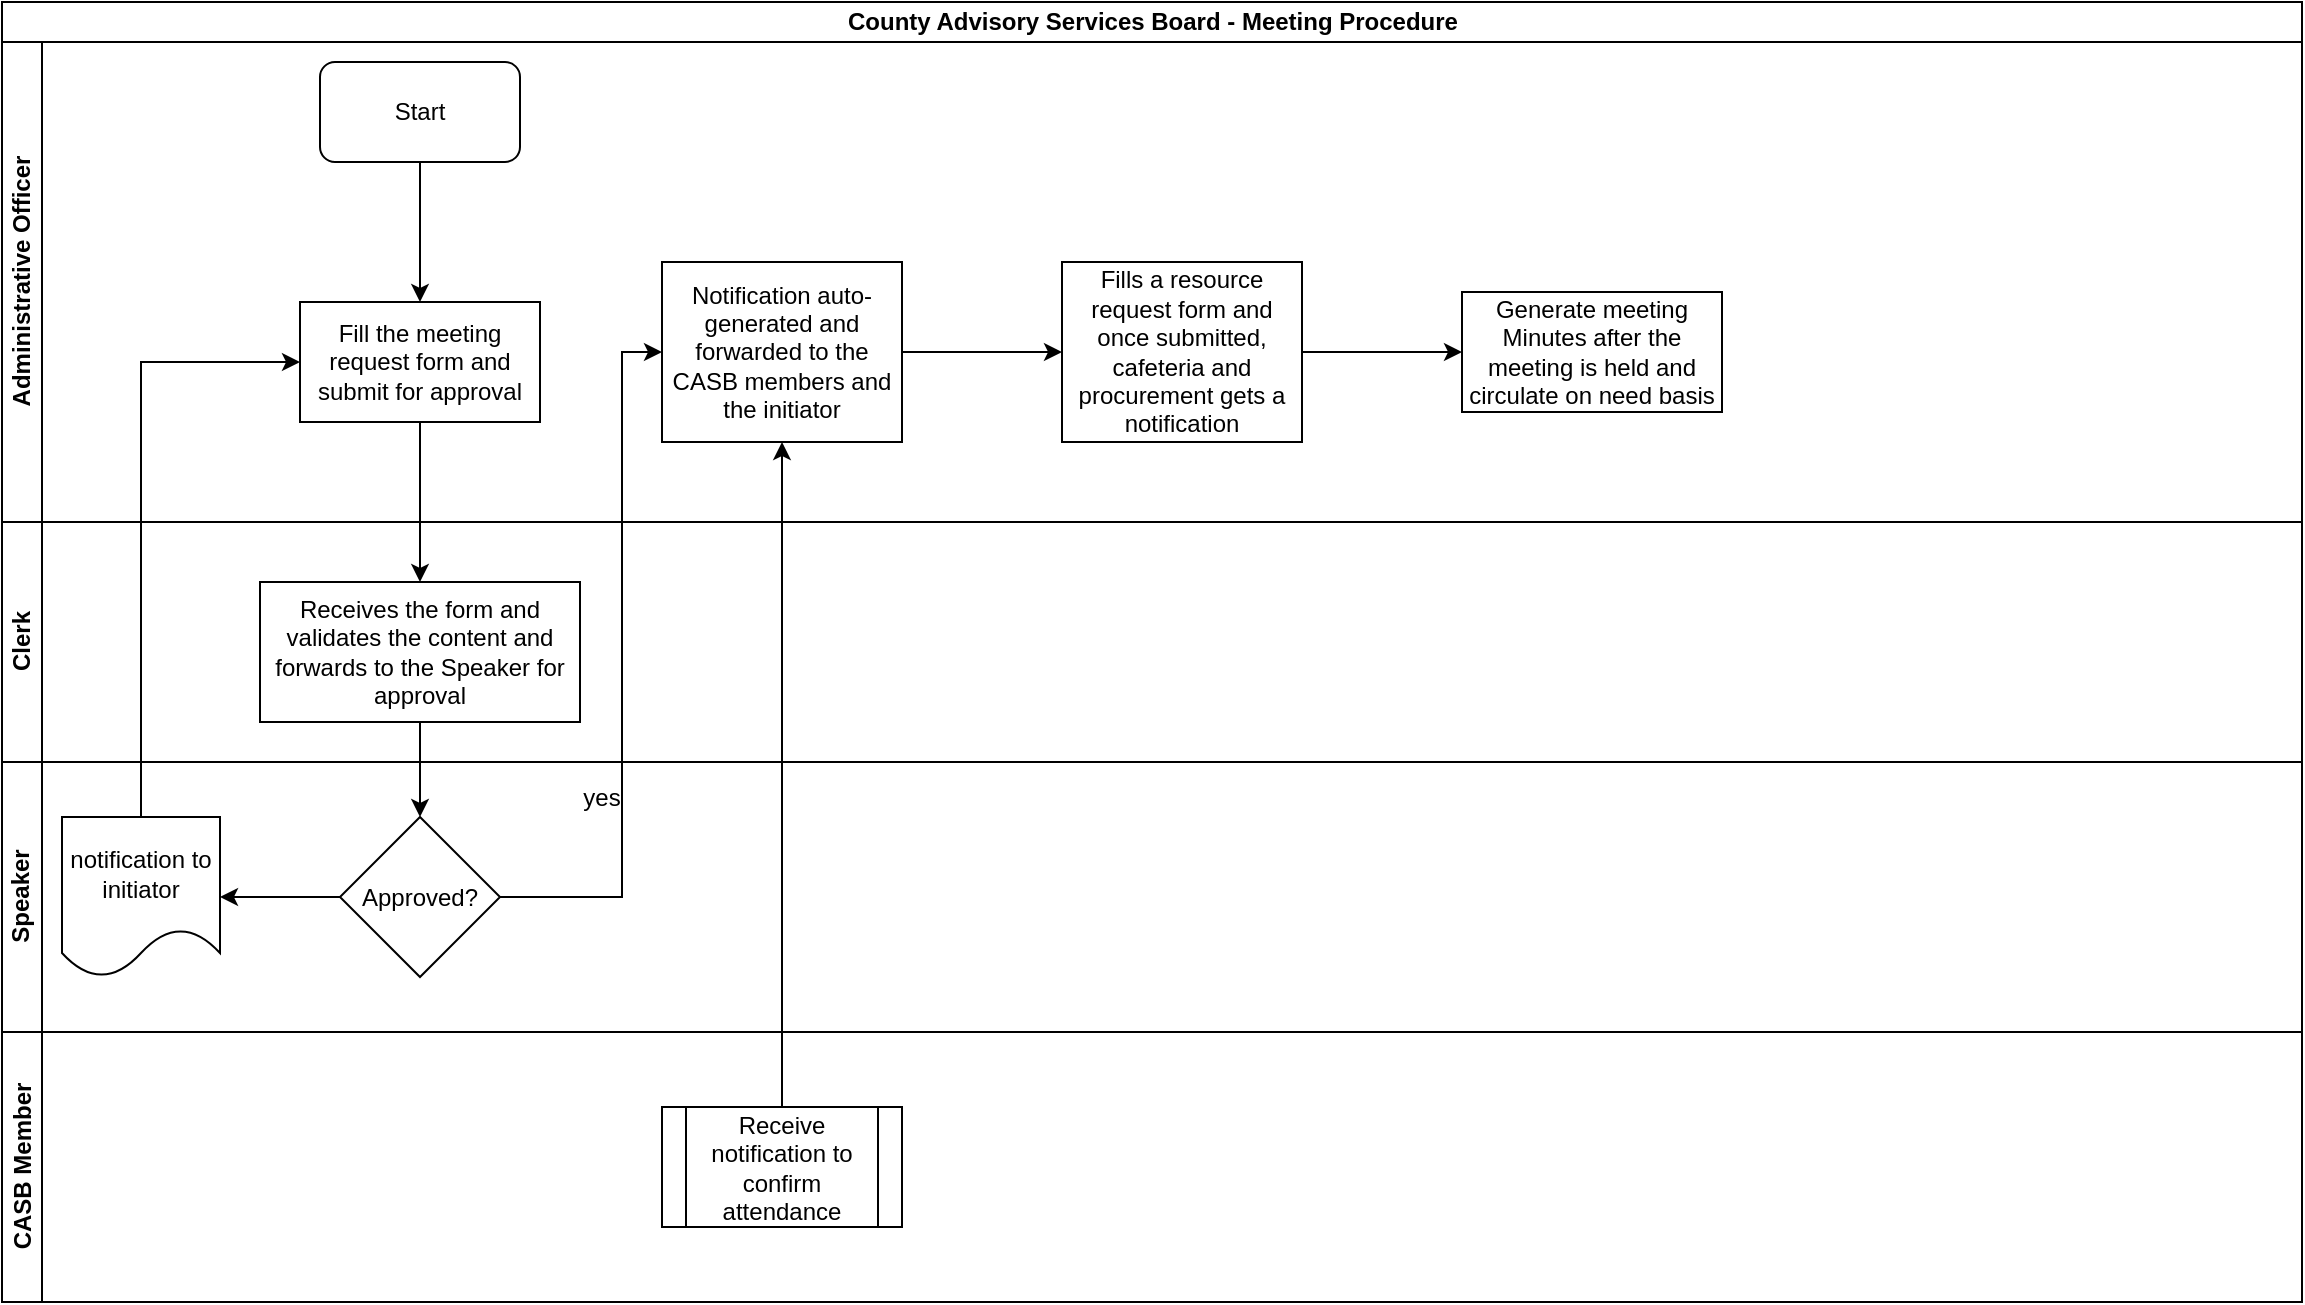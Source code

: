 <mxfile version="13.7.7" type="github">
  <diagram id="HAAz4Uk6-4tmhUEeWX3t" name="Page-1">
    <mxGraphModel dx="910" dy="487" grid="1" gridSize="10" guides="1" tooltips="1" connect="1" arrows="1" fold="1" page="1" pageScale="1" pageWidth="1169" pageHeight="827" math="0" shadow="0">
      <root>
        <mxCell id="0" />
        <mxCell id="1" parent="0" />
        <mxCell id="UEdaMPH9OgB5JB1oIhFr-1" value="County Advisory Services Board - Meeting Procedure" style="swimlane;html=1;childLayout=stackLayout;resizeParent=1;resizeParentMax=0;horizontal=1;startSize=20;horizontalStack=0;" vertex="1" parent="1">
          <mxGeometry x="10" y="10" width="1150" height="650" as="geometry" />
        </mxCell>
        <mxCell id="UEdaMPH9OgB5JB1oIhFr-2" value="Administrative Officer" style="swimlane;html=1;startSize=20;horizontal=0;" vertex="1" parent="UEdaMPH9OgB5JB1oIhFr-1">
          <mxGeometry y="20" width="1150" height="240" as="geometry" />
        </mxCell>
        <mxCell id="UEdaMPH9OgB5JB1oIhFr-5" value="Start" style="rounded=1;whiteSpace=wrap;html=1;" vertex="1" parent="UEdaMPH9OgB5JB1oIhFr-2">
          <mxGeometry x="159" y="10" width="100" height="50" as="geometry" />
        </mxCell>
        <mxCell id="UEdaMPH9OgB5JB1oIhFr-8" value="Fill the meeting request form and submit for approval" style="rounded=0;whiteSpace=wrap;html=1;" vertex="1" parent="UEdaMPH9OgB5JB1oIhFr-2">
          <mxGeometry x="149" y="130" width="120" height="60" as="geometry" />
        </mxCell>
        <mxCell id="UEdaMPH9OgB5JB1oIhFr-7" value="" style="edgeStyle=orthogonalEdgeStyle;rounded=0;orthogonalLoop=1;jettySize=auto;html=1;entryX=0.5;entryY=0;entryDx=0;entryDy=0;" edge="1" parent="UEdaMPH9OgB5JB1oIhFr-2" source="UEdaMPH9OgB5JB1oIhFr-5" target="UEdaMPH9OgB5JB1oIhFr-8">
          <mxGeometry relative="1" as="geometry">
            <mxPoint x="209" y="125" as="targetPoint" />
          </mxGeometry>
        </mxCell>
        <mxCell id="UEdaMPH9OgB5JB1oIhFr-13" value="Notification auto-generated and forwarded to the CASB members and the initiator" style="whiteSpace=wrap;html=1;rounded=0;" vertex="1" parent="UEdaMPH9OgB5JB1oIhFr-2">
          <mxGeometry x="330" y="110" width="120" height="90" as="geometry" />
        </mxCell>
        <mxCell id="UEdaMPH9OgB5JB1oIhFr-3" value="Clerk" style="swimlane;html=1;startSize=20;horizontal=0;" vertex="1" parent="UEdaMPH9OgB5JB1oIhFr-1">
          <mxGeometry y="260" width="1150" height="120" as="geometry" />
        </mxCell>
        <mxCell id="UEdaMPH9OgB5JB1oIhFr-9" value="Receives the form and validates the content and forwards to the Speaker for approval" style="whiteSpace=wrap;html=1;rounded=0;" vertex="1" parent="UEdaMPH9OgB5JB1oIhFr-3">
          <mxGeometry x="129" y="30" width="160" height="70" as="geometry" />
        </mxCell>
        <mxCell id="UEdaMPH9OgB5JB1oIhFr-4" value="Speaker" style="swimlane;html=1;startSize=20;horizontal=0;" vertex="1" parent="UEdaMPH9OgB5JB1oIhFr-1">
          <mxGeometry y="380" width="1150" height="135" as="geometry" />
        </mxCell>
        <mxCell id="UEdaMPH9OgB5JB1oIhFr-15" value="yes" style="text;html=1;strokeColor=none;fillColor=none;align=center;verticalAlign=middle;whiteSpace=wrap;rounded=0;" vertex="1" parent="UEdaMPH9OgB5JB1oIhFr-4">
          <mxGeometry x="280" y="7.5" width="40" height="20" as="geometry" />
        </mxCell>
        <mxCell id="UEdaMPH9OgB5JB1oIhFr-11" value="Approved?" style="rhombus;whiteSpace=wrap;html=1;rounded=0;" vertex="1" parent="UEdaMPH9OgB5JB1oIhFr-4">
          <mxGeometry x="169" y="27.5" width="80" height="80" as="geometry" />
        </mxCell>
        <mxCell id="UEdaMPH9OgB5JB1oIhFr-10" value="" style="edgeStyle=orthogonalEdgeStyle;rounded=0;orthogonalLoop=1;jettySize=auto;html=1;" edge="1" parent="UEdaMPH9OgB5JB1oIhFr-1" source="UEdaMPH9OgB5JB1oIhFr-8" target="UEdaMPH9OgB5JB1oIhFr-9">
          <mxGeometry relative="1" as="geometry" />
        </mxCell>
        <mxCell id="UEdaMPH9OgB5JB1oIhFr-12" value="" style="edgeStyle=orthogonalEdgeStyle;rounded=0;orthogonalLoop=1;jettySize=auto;html=1;" edge="1" parent="UEdaMPH9OgB5JB1oIhFr-1" source="UEdaMPH9OgB5JB1oIhFr-9" target="UEdaMPH9OgB5JB1oIhFr-11">
          <mxGeometry relative="1" as="geometry" />
        </mxCell>
        <mxCell id="UEdaMPH9OgB5JB1oIhFr-14" value="" style="edgeStyle=orthogonalEdgeStyle;rounded=0;orthogonalLoop=1;jettySize=auto;html=1;entryX=0;entryY=0.5;entryDx=0;entryDy=0;" edge="1" parent="UEdaMPH9OgB5JB1oIhFr-1" source="UEdaMPH9OgB5JB1oIhFr-11" target="UEdaMPH9OgB5JB1oIhFr-13">
          <mxGeometry relative="1" as="geometry">
            <Array as="points">
              <mxPoint x="310" y="448" />
              <mxPoint x="310" y="175" />
            </Array>
          </mxGeometry>
        </mxCell>
        <mxCell id="UEdaMPH9OgB5JB1oIhFr-22" value="CASB Member" style="swimlane;html=1;startSize=20;horizontal=0;" vertex="1" parent="UEdaMPH9OgB5JB1oIhFr-1">
          <mxGeometry y="515" width="1150" height="135" as="geometry" />
        </mxCell>
        <mxCell id="UEdaMPH9OgB5JB1oIhFr-25" value="Receive notification to confirm attendance" style="shape=process;whiteSpace=wrap;html=1;backgroundOutline=1;" vertex="1" parent="UEdaMPH9OgB5JB1oIhFr-22">
          <mxGeometry x="330" y="37.5" width="120" height="60" as="geometry" />
        </mxCell>
        <mxCell id="UEdaMPH9OgB5JB1oIhFr-27" value="" style="edgeStyle=orthogonalEdgeStyle;rounded=0;orthogonalLoop=1;jettySize=auto;html=1;entryX=0.5;entryY=1;entryDx=0;entryDy=0;" edge="1" parent="UEdaMPH9OgB5JB1oIhFr-1" source="UEdaMPH9OgB5JB1oIhFr-25" target="UEdaMPH9OgB5JB1oIhFr-13">
          <mxGeometry relative="1" as="geometry">
            <mxPoint x="390" y="472.5" as="targetPoint" />
          </mxGeometry>
        </mxCell>
        <mxCell id="UEdaMPH9OgB5JB1oIhFr-19" value="" style="edgeStyle=orthogonalEdgeStyle;rounded=0;orthogonalLoop=1;jettySize=auto;html=1;entryX=0;entryY=0.5;entryDx=0;entryDy=0;" edge="1" parent="1" source="UEdaMPH9OgB5JB1oIhFr-16" target="UEdaMPH9OgB5JB1oIhFr-8">
          <mxGeometry relative="1" as="geometry">
            <mxPoint x="79.5" y="337.5" as="targetPoint" />
            <Array as="points">
              <mxPoint x="80" y="190" />
            </Array>
          </mxGeometry>
        </mxCell>
        <mxCell id="UEdaMPH9OgB5JB1oIhFr-16" value="notification to initiator" style="shape=document;whiteSpace=wrap;html=1;boundedLbl=1;rounded=0;" vertex="1" parent="1">
          <mxGeometry x="40" y="417.5" width="79" height="80" as="geometry" />
        </mxCell>
        <mxCell id="UEdaMPH9OgB5JB1oIhFr-17" value="" style="edgeStyle=orthogonalEdgeStyle;rounded=0;orthogonalLoop=1;jettySize=auto;html=1;" edge="1" parent="1" source="UEdaMPH9OgB5JB1oIhFr-11" target="UEdaMPH9OgB5JB1oIhFr-16">
          <mxGeometry relative="1" as="geometry" />
        </mxCell>
        <mxCell id="UEdaMPH9OgB5JB1oIhFr-29" value="" style="edgeStyle=orthogonalEdgeStyle;rounded=0;orthogonalLoop=1;jettySize=auto;html=1;" edge="1" parent="1" source="UEdaMPH9OgB5JB1oIhFr-20" target="UEdaMPH9OgB5JB1oIhFr-28">
          <mxGeometry relative="1" as="geometry" />
        </mxCell>
        <mxCell id="UEdaMPH9OgB5JB1oIhFr-20" value="&lt;div align=&quot;center&quot;&gt;Fills a resource request form and once submitted, cafeteria and procurement gets a notification&lt;/div&gt;" style="whiteSpace=wrap;html=1;rounded=0;align=center;" vertex="1" parent="1">
          <mxGeometry x="540" y="140" width="120" height="90" as="geometry" />
        </mxCell>
        <mxCell id="UEdaMPH9OgB5JB1oIhFr-21" value="" style="edgeStyle=orthogonalEdgeStyle;rounded=0;orthogonalLoop=1;jettySize=auto;html=1;" edge="1" parent="1" source="UEdaMPH9OgB5JB1oIhFr-13" target="UEdaMPH9OgB5JB1oIhFr-20">
          <mxGeometry relative="1" as="geometry" />
        </mxCell>
        <mxCell id="UEdaMPH9OgB5JB1oIhFr-28" value="Generate meeting Minutes after the meeting is held and circulate on need basis" style="whiteSpace=wrap;html=1;rounded=0;" vertex="1" parent="1">
          <mxGeometry x="740" y="155" width="130" height="60" as="geometry" />
        </mxCell>
      </root>
    </mxGraphModel>
  </diagram>
</mxfile>
